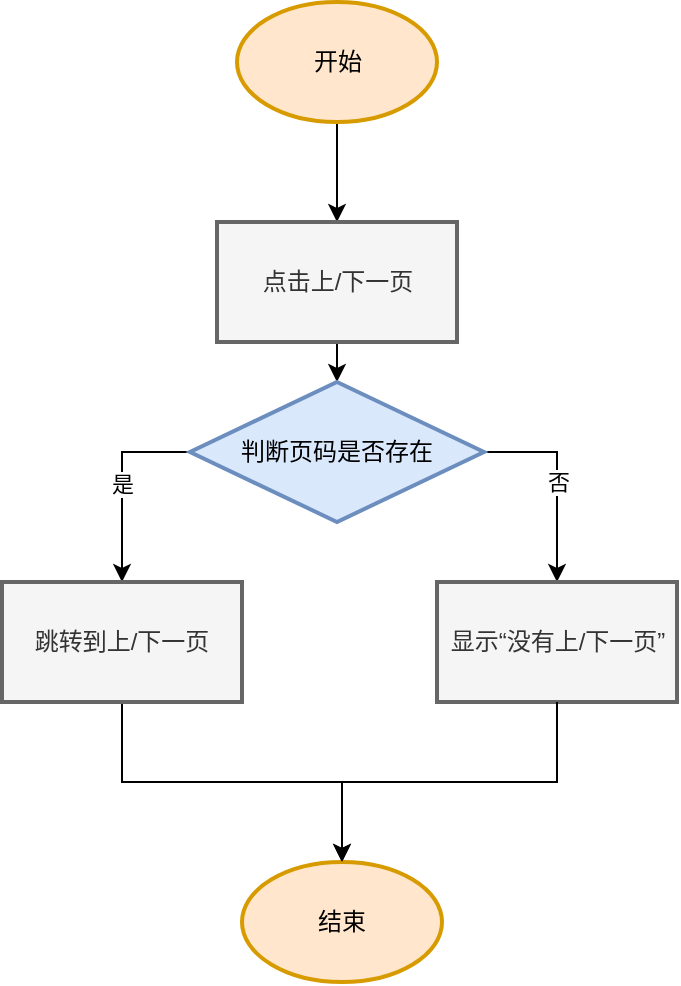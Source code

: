 <mxfile version="26.2.4">
  <diagram id="C5RBs43oDa-KdzZeNtuy" name="Page-1">
    <mxGraphModel dx="1207" dy="807" grid="1" gridSize="10" guides="1" tooltips="1" connect="1" arrows="1" fold="1" page="1" pageScale="1" pageWidth="827" pageHeight="1169" math="0" shadow="0">
      <root>
        <mxCell id="WIyWlLk6GJQsqaUBKTNV-0" />
        <mxCell id="WIyWlLk6GJQsqaUBKTNV-1" parent="WIyWlLk6GJQsqaUBKTNV-0" />
        <mxCell id="uAyUIbbngBeuc-5yOXUj-2" value="" style="edgeStyle=orthogonalEdgeStyle;rounded=0;orthogonalLoop=1;jettySize=auto;html=1;" edge="1" parent="WIyWlLk6GJQsqaUBKTNV-1" source="uAyUIbbngBeuc-5yOXUj-0" target="uAyUIbbngBeuc-5yOXUj-1">
          <mxGeometry relative="1" as="geometry" />
        </mxCell>
        <mxCell id="uAyUIbbngBeuc-5yOXUj-0" value="开始" style="strokeWidth=2;html=1;shape=mxgraph.flowchart.start_1;whiteSpace=wrap;fillColor=#ffe6cc;strokeColor=#d79b00;" vertex="1" parent="WIyWlLk6GJQsqaUBKTNV-1">
          <mxGeometry x="437.5" y="170" width="100" height="60" as="geometry" />
        </mxCell>
        <mxCell id="uAyUIbbngBeuc-5yOXUj-6" value="" style="edgeStyle=orthogonalEdgeStyle;rounded=0;orthogonalLoop=1;jettySize=auto;html=1;" edge="1" parent="WIyWlLk6GJQsqaUBKTNV-1" source="uAyUIbbngBeuc-5yOXUj-1" target="uAyUIbbngBeuc-5yOXUj-5">
          <mxGeometry relative="1" as="geometry" />
        </mxCell>
        <mxCell id="uAyUIbbngBeuc-5yOXUj-1" value="点击上/下一页" style="whiteSpace=wrap;html=1;strokeWidth=2;fillColor=#f5f5f5;fontColor=#333333;strokeColor=#666666;" vertex="1" parent="WIyWlLk6GJQsqaUBKTNV-1">
          <mxGeometry x="427.5" y="280" width="120" height="60" as="geometry" />
        </mxCell>
        <mxCell id="uAyUIbbngBeuc-5yOXUj-8" value="是" style="edgeStyle=orthogonalEdgeStyle;rounded=0;orthogonalLoop=1;jettySize=auto;html=1;exitX=0;exitY=0.5;exitDx=0;exitDy=0;" edge="1" parent="WIyWlLk6GJQsqaUBKTNV-1" source="uAyUIbbngBeuc-5yOXUj-5" target="uAyUIbbngBeuc-5yOXUj-7">
          <mxGeometry relative="1" as="geometry" />
        </mxCell>
        <mxCell id="uAyUIbbngBeuc-5yOXUj-10" value="否" style="edgeStyle=orthogonalEdgeStyle;rounded=0;orthogonalLoop=1;jettySize=auto;html=1;exitX=1;exitY=0.5;exitDx=0;exitDy=0;" edge="1" parent="WIyWlLk6GJQsqaUBKTNV-1" source="uAyUIbbngBeuc-5yOXUj-5" target="uAyUIbbngBeuc-5yOXUj-9">
          <mxGeometry relative="1" as="geometry" />
        </mxCell>
        <mxCell id="uAyUIbbngBeuc-5yOXUj-5" value="判断页码是否存在" style="rhombus;whiteSpace=wrap;html=1;strokeWidth=2;fillColor=#dae8fc;strokeColor=#6c8ebf;" vertex="1" parent="WIyWlLk6GJQsqaUBKTNV-1">
          <mxGeometry x="414" y="360" width="147" height="70" as="geometry" />
        </mxCell>
        <mxCell id="uAyUIbbngBeuc-5yOXUj-12" value="" style="edgeStyle=orthogonalEdgeStyle;rounded=0;orthogonalLoop=1;jettySize=auto;html=1;" edge="1" parent="WIyWlLk6GJQsqaUBKTNV-1" source="uAyUIbbngBeuc-5yOXUj-7" target="uAyUIbbngBeuc-5yOXUj-11">
          <mxGeometry relative="1" as="geometry" />
        </mxCell>
        <mxCell id="uAyUIbbngBeuc-5yOXUj-7" value="跳转到上/下一页" style="whiteSpace=wrap;html=1;strokeWidth=2;fillColor=#f5f5f5;fontColor=#333333;strokeColor=#666666;" vertex="1" parent="WIyWlLk6GJQsqaUBKTNV-1">
          <mxGeometry x="320" y="460" width="120" height="60" as="geometry" />
        </mxCell>
        <mxCell id="uAyUIbbngBeuc-5yOXUj-9" value="显示“没有上/下一页”" style="whiteSpace=wrap;html=1;strokeWidth=2;fillColor=#f5f5f5;fontColor=#333333;strokeColor=#666666;" vertex="1" parent="WIyWlLk6GJQsqaUBKTNV-1">
          <mxGeometry x="537.5" y="460" width="120" height="60" as="geometry" />
        </mxCell>
        <mxCell id="uAyUIbbngBeuc-5yOXUj-11" value="结束" style="strokeWidth=2;html=1;shape=mxgraph.flowchart.start_1;whiteSpace=wrap;fillColor=#ffe6cc;strokeColor=#d79b00;" vertex="1" parent="WIyWlLk6GJQsqaUBKTNV-1">
          <mxGeometry x="440" y="600" width="100" height="60" as="geometry" />
        </mxCell>
        <mxCell id="uAyUIbbngBeuc-5yOXUj-13" style="edgeStyle=orthogonalEdgeStyle;rounded=0;orthogonalLoop=1;jettySize=auto;html=1;entryX=0.5;entryY=0;entryDx=0;entryDy=0;entryPerimeter=0;exitX=0.5;exitY=1;exitDx=0;exitDy=0;" edge="1" parent="WIyWlLk6GJQsqaUBKTNV-1" source="uAyUIbbngBeuc-5yOXUj-9" target="uAyUIbbngBeuc-5yOXUj-11">
          <mxGeometry relative="1" as="geometry" />
        </mxCell>
      </root>
    </mxGraphModel>
  </diagram>
</mxfile>
